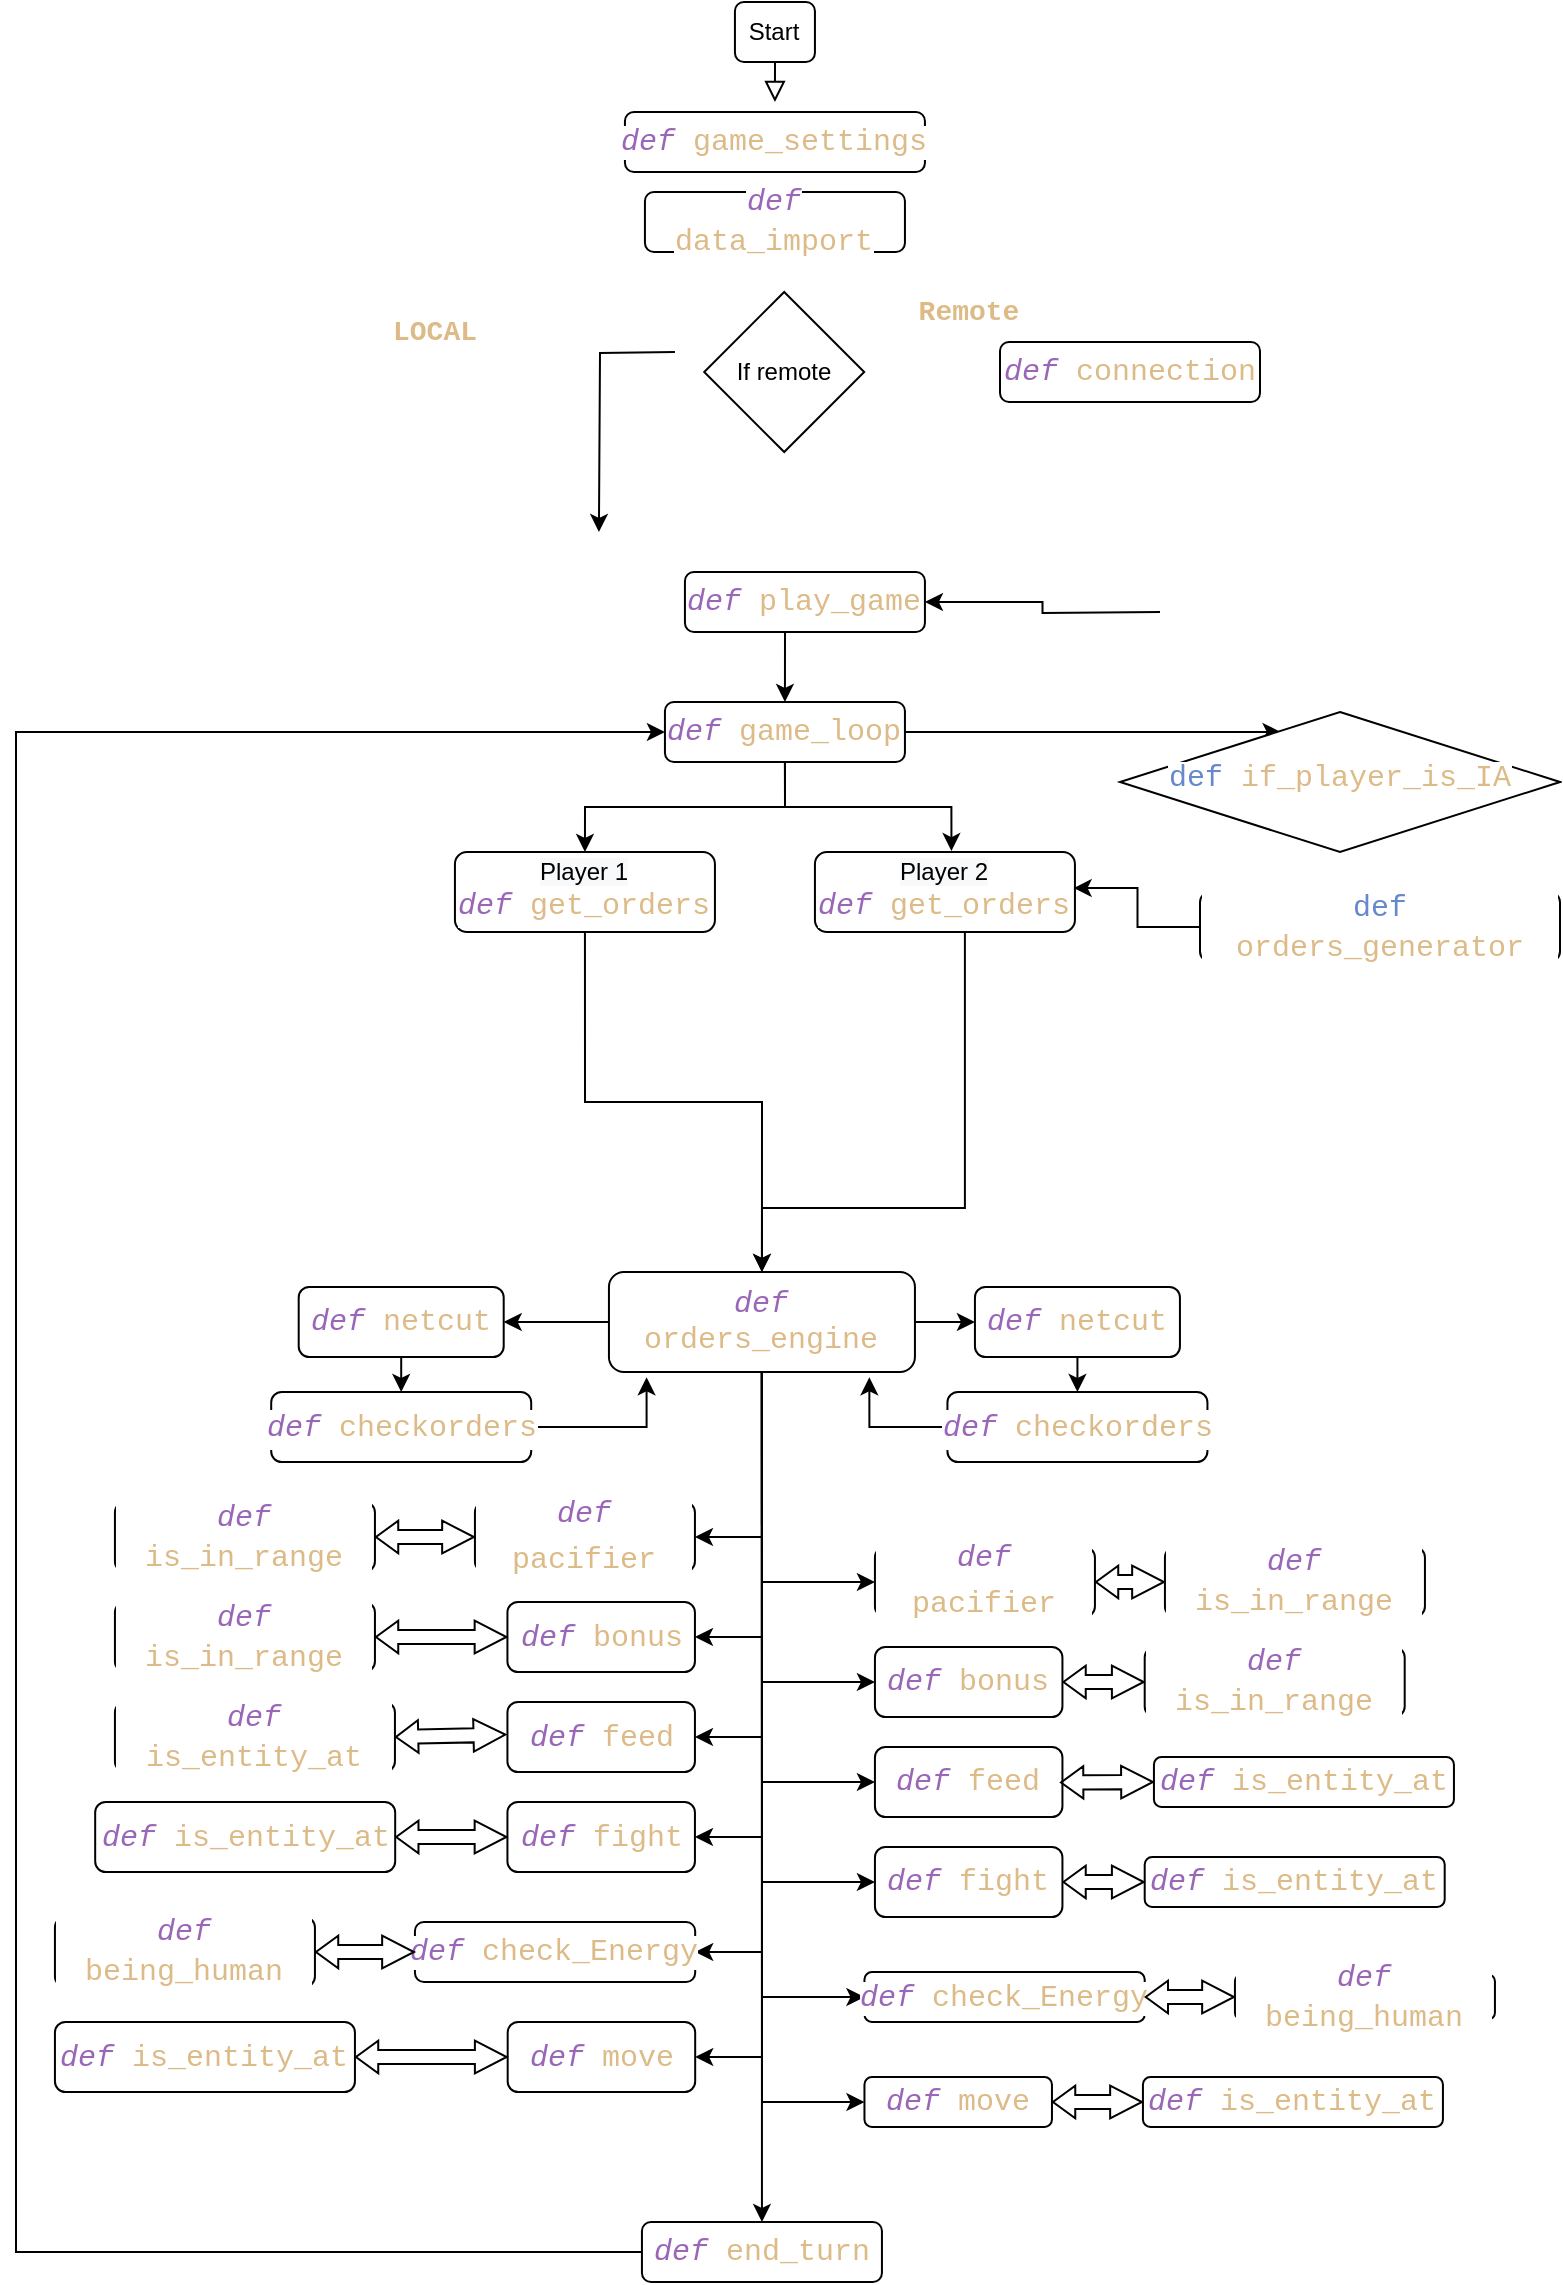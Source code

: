<mxfile version="17.2.4" type="google"><diagram id="C5RBs43oDa-KdzZeNtuy" name="Page-1"><mxGraphModel dx="1422" dy="762" grid="1" gridSize="10" guides="1" tooltips="1" connect="1" arrows="1" fold="1" page="1" pageScale="1" pageWidth="827" pageHeight="1169" math="0" shadow="0"><root><mxCell id="WIyWlLk6GJQsqaUBKTNV-0"/><mxCell id="WIyWlLk6GJQsqaUBKTNV-1" parent="WIyWlLk6GJQsqaUBKTNV-0"/><mxCell id="fEXWOOUnEaRxqD7EzHem-193" style="edgeStyle=orthogonalEdgeStyle;rounded=0;orthogonalLoop=1;jettySize=auto;html=1;exitX=0;exitY=0.5;exitDx=0;exitDy=0;entryX=0.5;entryY=0;entryDx=0;entryDy=0;fontFamily=Courier New;fontSize=14;fontColor=#DDBB88;" parent="WIyWlLk6GJQsqaUBKTNV-1" edge="1"><mxGeometry relative="1" as="geometry"><mxPoint x="347.47" y="190" as="sourcePoint"/><mxPoint x="309.46" y="280" as="targetPoint"/></mxGeometry></mxCell><mxCell id="fEXWOOUnEaRxqD7EzHem-0" value="Start" style="rounded=1;whiteSpace=wrap;html=1;fontSize=12;glass=0;strokeWidth=1;shadow=0;" parent="WIyWlLk6GJQsqaUBKTNV-1" vertex="1"><mxGeometry x="377.47" y="15" width="40" height="30" as="geometry"/></mxCell><mxCell id="fEXWOOUnEaRxqD7EzHem-1" value="" style="edgeStyle=orthogonalEdgeStyle;rounded=0;html=1;jettySize=auto;orthogonalLoop=1;fontSize=11;endArrow=block;endFill=0;endSize=8;strokeWidth=1;shadow=0;labelBackgroundColor=none;entryX=0.5;entryY=0;entryDx=0;entryDy=0;" parent="WIyWlLk6GJQsqaUBKTNV-1" edge="1"><mxGeometry y="20" relative="1" as="geometry"><mxPoint as="offset"/><mxPoint x="387.47" y="45" as="sourcePoint"/><mxPoint x="397.47" y="65" as="targetPoint"/><Array as="points"><mxPoint x="387.47" y="45"/></Array></mxGeometry></mxCell><mxCell id="fEXWOOUnEaRxqD7EzHem-161" style="edgeStyle=orthogonalEdgeStyle;rounded=0;orthogonalLoop=1;jettySize=auto;html=1;entryX=1;entryY=0.5;entryDx=0;entryDy=0;fontFamily=Courier New;fontSize=12;fontColor=#DDBB88;" parent="WIyWlLk6GJQsqaUBKTNV-1" target="fEXWOOUnEaRxqD7EzHem-17" edge="1"><mxGeometry relative="1" as="geometry"><mxPoint x="590" y="320" as="sourcePoint"/></mxGeometry></mxCell><mxCell id="fEXWOOUnEaRxqD7EzHem-157" style="edgeStyle=orthogonalEdgeStyle;rounded=0;orthogonalLoop=1;jettySize=auto;html=1;exitX=0.5;exitY=1;exitDx=0;exitDy=0;entryX=0.5;entryY=0;entryDx=0;entryDy=0;fontFamily=Courier New;fontSize=12;fontColor=#DDBB88;" parent="WIyWlLk6GJQsqaUBKTNV-1" source="fEXWOOUnEaRxqD7EzHem-17" target="fEXWOOUnEaRxqD7EzHem-63" edge="1"><mxGeometry relative="1" as="geometry"/></mxCell><mxCell id="fEXWOOUnEaRxqD7EzHem-17" value="&lt;div style=&quot;color: rgb(102 , 136 , 204) ; font-family: &amp;#34;consolas&amp;#34; , &amp;#34;courier new&amp;#34; , monospace ; font-size: 15px ; line-height: 20px&quot;&gt;&lt;span style=&quot;background-color: rgb(255 , 255 , 255)&quot;&gt;&lt;span style=&quot;color: rgb(153 , 102 , 184) ; font-style: italic&quot;&gt;def&lt;/span&gt; &lt;span style=&quot;color: rgb(221 , 187 , 136)&quot;&gt;play_game&lt;/span&gt;&lt;/span&gt;&lt;/div&gt;" style="rounded=1;whiteSpace=wrap;html=1;fontSize=12;glass=0;strokeWidth=1;shadow=0;" parent="WIyWlLk6GJQsqaUBKTNV-1" vertex="1"><mxGeometry x="352.47" y="300" width="120" height="30" as="geometry"/></mxCell><mxCell id="fEXWOOUnEaRxqD7EzHem-25" value="&lt;div style=&quot;color: rgb(102 , 136 , 204) ; font-family: &amp;#34;consolas&amp;#34; , &amp;#34;courier new&amp;#34; , monospace ; font-size: 15px ; line-height: 20px&quot;&gt;&lt;span style=&quot;background-color: rgb(255 , 255 , 255)&quot;&gt;&lt;span style=&quot;color: rgb(153 , 102 , 184) ; font-style: italic&quot;&gt;def&lt;/span&gt; &lt;span style=&quot;color: rgb(221 , 187 , 136)&quot;&gt;connection&lt;/span&gt;&lt;/span&gt;&lt;/div&gt;" style="rounded=1;whiteSpace=wrap;html=1;fontSize=12;glass=0;strokeWidth=1;shadow=0;" parent="WIyWlLk6GJQsqaUBKTNV-1" vertex="1"><mxGeometry x="510" y="185" width="130" height="30" as="geometry"/></mxCell><mxCell id="fEXWOOUnEaRxqD7EzHem-95" style="edgeStyle=orthogonalEdgeStyle;rounded=0;orthogonalLoop=1;jettySize=auto;html=1;exitX=0.5;exitY=1;exitDx=0;exitDy=0;entryX=0.5;entryY=0;entryDx=0;entryDy=0;fontFamily=Courier New;fontSize=12;fontColor=#DDBB88;" parent="WIyWlLk6GJQsqaUBKTNV-1" source="fEXWOOUnEaRxqD7EzHem-27" target="fEXWOOUnEaRxqD7EzHem-87" edge="1"><mxGeometry relative="1" as="geometry"/></mxCell><mxCell id="fEXWOOUnEaRxqD7EzHem-27" value="&lt;span style=&quot;color: rgb(0 , 0 , 0) ; background-color: rgb(248 , 249 , 250)&quot;&gt;Player 1&lt;/span&gt;&lt;br style=&quot;color: rgb(0 , 0 , 0) ; background-color: rgb(248 , 249 , 250)&quot;&gt;&lt;div style=&quot;color: rgb(102 , 136 , 204) ; font-family: &amp;#34;consolas&amp;#34; , &amp;#34;courier new&amp;#34; , monospace ; font-size: 15px ; line-height: 20px&quot;&gt;&lt;span style=&quot;color: rgb(153 , 102 , 184) ; font-style: italic&quot;&gt;def&lt;/span&gt; &lt;span style=&quot;color: rgb(221 , 187 , 136)&quot;&gt;get_orders&lt;/span&gt;&lt;/div&gt;" style="rounded=1;whiteSpace=wrap;html=1;labelBackgroundColor=#FFFFFF;fontSize=12;fontColor=#FF9408;" parent="WIyWlLk6GJQsqaUBKTNV-1" vertex="1"><mxGeometry x="237.47" y="440" width="130" height="40" as="geometry"/></mxCell><mxCell id="fEXWOOUnEaRxqD7EzHem-31" style="edgeStyle=none;rounded=0;orthogonalLoop=1;jettySize=auto;html=1;exitX=1;exitY=0.25;exitDx=0;exitDy=0;fontSize=12;fontColor=#FF9408;" parent="WIyWlLk6GJQsqaUBKTNV-1" source="fEXWOOUnEaRxqD7EzHem-27" target="fEXWOOUnEaRxqD7EzHem-27" edge="1"><mxGeometry relative="1" as="geometry"/></mxCell><mxCell id="fEXWOOUnEaRxqD7EzHem-104" style="edgeStyle=orthogonalEdgeStyle;rounded=0;orthogonalLoop=1;jettySize=auto;html=1;exitX=0.5;exitY=1;exitDx=0;exitDy=0;entryX=0.5;entryY=0;entryDx=0;entryDy=0;fontFamily=Courier New;fontSize=12;fontColor=#DDBB88;" parent="WIyWlLk6GJQsqaUBKTNV-1" source="fEXWOOUnEaRxqD7EzHem-32" target="fEXWOOUnEaRxqD7EzHem-87" edge="1"><mxGeometry relative="1" as="geometry"><Array as="points"><mxPoint x="492.47" y="618"/><mxPoint x="391.47" y="618"/></Array></mxGeometry></mxCell><mxCell id="fEXWOOUnEaRxqD7EzHem-32" value="&lt;span style=&quot;color: rgb(0 , 0 , 0) ; background-color: rgb(248 , 249 , 250)&quot;&gt;Player 2&lt;/span&gt;&lt;br style=&quot;color: rgb(0 , 0 , 0) ; background-color: rgb(248 , 249 , 250)&quot;&gt;&lt;div style=&quot;color: rgb(102 , 136 , 204) ; font-family: &amp;#34;consolas&amp;#34; , &amp;#34;courier new&amp;#34; , monospace ; font-size: 15px ; line-height: 20px&quot;&gt;&lt;span style=&quot;color: rgb(153 , 102 , 184) ; font-style: italic&quot;&gt;def&lt;/span&gt; &lt;span style=&quot;color: rgb(221 , 187 , 136)&quot;&gt;get_orders&lt;/span&gt;&lt;/div&gt;" style="rounded=1;whiteSpace=wrap;html=1;labelBackgroundColor=#FFFFFF;fontSize=12;fontColor=#FF9408;" parent="WIyWlLk6GJQsqaUBKTNV-1" vertex="1"><mxGeometry x="417.47" y="440" width="130" height="40" as="geometry"/></mxCell><mxCell id="fEXWOOUnEaRxqD7EzHem-36" style="edgeStyle=none;rounded=0;orthogonalLoop=1;jettySize=auto;html=1;exitX=0.5;exitY=1;exitDx=0;exitDy=0;entryX=0.5;entryY=0;entryDx=0;entryDy=0;fontSize=12;fontColor=#FF9408;" parent="WIyWlLk6GJQsqaUBKTNV-1" source="fEXWOOUnEaRxqD7EzHem-33" target="fEXWOOUnEaRxqD7EzHem-34" edge="1"><mxGeometry relative="1" as="geometry"/></mxCell><mxCell id="fEXWOOUnEaRxqD7EzHem-33" value="&lt;div style=&quot;color: rgb(102 , 136 , 204) ; font-family: &amp;#34;consolas&amp;#34; , &amp;#34;courier new&amp;#34; , monospace ; font-size: 15px ; line-height: 20px&quot;&gt;&lt;span style=&quot;color: rgb(153 , 102 , 184) ; font-style: italic&quot;&gt;def&lt;/span&gt; &lt;span style=&quot;color: rgb(221 , 187 , 136)&quot;&gt;netcut&lt;/span&gt;&lt;/div&gt;" style="rounded=1;whiteSpace=wrap;html=1;labelBackgroundColor=#FFFFFF;fontSize=12;fontColor=#FF9408;" parent="WIyWlLk6GJQsqaUBKTNV-1" vertex="1"><mxGeometry x="159.35" y="657.5" width="102.5" height="35" as="geometry"/></mxCell><mxCell id="fEXWOOUnEaRxqD7EzHem-89" style="edgeStyle=orthogonalEdgeStyle;rounded=0;orthogonalLoop=1;jettySize=auto;html=1;exitX=1;exitY=0.5;exitDx=0;exitDy=0;entryX=0.123;entryY=1.053;entryDx=0;entryDy=0;entryPerimeter=0;fontFamily=Courier New;fontSize=12;fontColor=#DDBB88;" parent="WIyWlLk6GJQsqaUBKTNV-1" source="fEXWOOUnEaRxqD7EzHem-34" target="fEXWOOUnEaRxqD7EzHem-87" edge="1"><mxGeometry relative="1" as="geometry"/></mxCell><mxCell id="fEXWOOUnEaRxqD7EzHem-34" value="&lt;div style=&quot;color: rgb(102 , 136 , 204) ; font-family: &amp;#34;consolas&amp;#34; , &amp;#34;courier new&amp;#34; , monospace ; font-size: 15px ; line-height: 20px&quot;&gt;&lt;span style=&quot;color: rgb(153 , 102 , 184) ; font-style: italic&quot;&gt;def&lt;/span&gt;&amp;nbsp;&lt;span style=&quot;color: rgb(221 , 187 , 136) ; font-family: &amp;#34;consolas&amp;#34; , &amp;#34;courier new&amp;#34; , monospace&quot;&gt;checkorders&lt;/span&gt;&lt;/div&gt;" style="rounded=1;whiteSpace=wrap;html=1;labelBackgroundColor=#FFFFFF;fontSize=12;fontColor=#FF9408;" parent="WIyWlLk6GJQsqaUBKTNV-1" vertex="1"><mxGeometry x="145.6" y="710" width="130" height="35" as="geometry"/></mxCell><mxCell id="fEXWOOUnEaRxqD7EzHem-35" value="&lt;div style=&quot;color: rgb(102 , 136 , 204) ; font-family: &amp;#34;consolas&amp;#34; , &amp;#34;courier new&amp;#34; , monospace ; font-size: 15px ; line-height: 20px&quot;&gt;&lt;span style=&quot;color: rgba(0 , 0 , 0 , 0) ; font-family: monospace ; font-size: 0px ; background-color: rgb(248 , 249 , 250)&quot;&gt;%3CmxGraphModel%3E%3Croot%3E%3CmxCell%20id%3D%220%22%2F%3E%3CmxCell%20id%3D%221%22%20parent%3D%220%22%2F%3E%3CmxCell%20id%3D%222%22%20value%3D%22%26lt%3Bdiv%20style%3D%26quot%3Bcolor%3A%20rgb(102%20%2C%20136%20%2C%20204)%20%3B%20font-family%3A%20%26amp%3B%2334%3Bconsolas%26amp%3B%2334%3B%20%2C%20%26amp%3B%2334%3Bcourier%20new%26amp%3B%2334%3B%20%2C%20monospace%20%3B%20font-size%3A%2015px%20%3B%20line-height%3A%2020px%26quot%3B%26gt%3B%26lt%3Bspan%20style%3D%26quot%3Bcolor%3A%20rgb(153%20%2C%20102%20%2C%20184)%20%3B%20font-style%3A%20italic%26quot%3B%26gt%3Bdef%26lt%3B%2Fspan%26gt%3B%26amp%3Bnbsp%3B%26lt%3Bspan%20style%3D%26quot%3Bcolor%3A%20rgb(221%20%2C%20187%20%2C%20136)%20%3B%20font-family%3A%20%26amp%3B%2334%3Bconsolas%26amp%3B%2334%3B%20%2C%20%26amp%3B%2334%3Bcourier%20new%26amp%3B%2334%3B%20%2C%20monospace%26quot%3B%26gt%3Bcheckorders%26lt%3B%2Fspan%26gt%3B%26lt%3B%2Fdiv%26gt%3B%22%20style%3D%22rounded%3D1%3BwhiteSpace%3Dwrap%3Bhtml%3D1%3BlabelBackgroundColor%3D%23FFFFFF%3BfontSize%3D12%3BfontColor%3D%23FF9408%3B%22%20vertex%3D%221%22%20parent%3D%221%22%3E%3CmxGeometry%20x%3D%22105%22%20y%3D%22820%22%20width%3D%22130%22%20height%3D%2250%22%20as%3D%22geometry%22%2F%3E%3C%2FmxCell%3E%3C%2Froot%3E%3C%2FmxGraphModel%3E&lt;/span&gt;&lt;span style=&quot;font-family: &amp;#34;consolas&amp;#34; , &amp;#34;courier new&amp;#34; , monospace ; color: rgb(153 , 102 , 184) ; font-style: italic&quot;&gt;def&lt;/span&gt;&lt;span style=&quot;font-family: &amp;#34;consolas&amp;#34; , &amp;#34;courier new&amp;#34; , monospace&quot;&gt; &lt;/span&gt;&lt;span style=&quot;font-family: &amp;#34;consolas&amp;#34; , &amp;#34;courier new&amp;#34; , monospace ; color: rgb(221 , 187 , 136)&quot;&gt;pacifier&lt;/span&gt;&lt;/div&gt;" style="rounded=1;whiteSpace=wrap;html=1;labelBackgroundColor=#FFFFFF;fontSize=12;fontColor=#FF9408;" parent="WIyWlLk6GJQsqaUBKTNV-1" vertex="1"><mxGeometry x="247.47" y="765" width="110" height="35" as="geometry"/></mxCell><mxCell id="fEXWOOUnEaRxqD7EzHem-45" value="&lt;div style=&quot;color: rgb(102 , 136 , 204) ; font-family: &amp;#34;consolas&amp;#34; , &amp;#34;courier new&amp;#34; , monospace ; font-size: 15px ; line-height: 20px&quot;&gt;&lt;div style=&quot;font-family: &amp;#34;consolas&amp;#34; , &amp;#34;courier new&amp;#34; , monospace ; line-height: 20px&quot;&gt;&lt;span style=&quot;color: rgb(153 , 102 , 184) ; font-style: italic&quot;&gt;def&lt;/span&gt; &lt;span style=&quot;color: rgb(221 , 187 , 136)&quot;&gt;is_in_range&lt;/span&gt;&lt;/div&gt;&lt;/div&gt;" style="rounded=1;whiteSpace=wrap;html=1;labelBackgroundColor=#FFFFFF;fontSize=12;fontColor=#FF9408;" parent="WIyWlLk6GJQsqaUBKTNV-1" vertex="1"><mxGeometry x="67.47" y="765" width="130" height="35" as="geometry"/></mxCell><mxCell id="fEXWOOUnEaRxqD7EzHem-47" value="&lt;div style=&quot;color: rgb(102 , 136 , 204) ; font-family: &amp;#34;consolas&amp;#34; , &amp;#34;courier new&amp;#34; , monospace ; font-size: 15px ; line-height: 20px&quot;&gt;&lt;div style=&quot;font-family: &amp;#34;consolas&amp;#34; , &amp;#34;courier new&amp;#34; , monospace ; line-height: 20px&quot;&gt;&lt;span style=&quot;color: rgb(153 , 102 , 184) ; font-style: italic&quot;&gt;def&lt;/span&gt; &lt;span style=&quot;color: rgb(221 , 187 , 136)&quot;&gt;bonus&lt;/span&gt;&lt;/div&gt;&lt;/div&gt;" style="rounded=1;whiteSpace=wrap;html=1;labelBackgroundColor=#FFFFFF;fontSize=12;fontColor=#FF9408;" parent="WIyWlLk6GJQsqaUBKTNV-1" vertex="1"><mxGeometry x="263.72" y="815" width="93.75" height="35" as="geometry"/></mxCell><mxCell id="fEXWOOUnEaRxqD7EzHem-49" value="&lt;div style=&quot;color: rgb(102 , 136 , 204) ; font-family: &amp;#34;consolas&amp;#34; , &amp;#34;courier new&amp;#34; , monospace ; font-size: 15px ; line-height: 20px&quot;&gt;&lt;div style=&quot;font-family: &amp;#34;consolas&amp;#34; , &amp;#34;courier new&amp;#34; , monospace ; line-height: 20px&quot;&gt;&lt;span style=&quot;color: rgb(153 , 102 , 184) ; font-style: italic&quot;&gt;def&lt;/span&gt; &lt;span style=&quot;color: rgb(221 , 187 , 136)&quot;&gt;is_in_range&lt;/span&gt;&lt;/div&gt;&lt;/div&gt;" style="rounded=1;whiteSpace=wrap;html=1;labelBackgroundColor=#FFFFFF;fontSize=12;fontColor=#FF9408;" parent="WIyWlLk6GJQsqaUBKTNV-1" vertex="1"><mxGeometry x="67.47" y="815" width="130" height="35" as="geometry"/></mxCell><mxCell id="fEXWOOUnEaRxqD7EzHem-51" value="&lt;div style=&quot;color: rgb(102 , 136 , 204) ; font-family: &amp;#34;consolas&amp;#34; , &amp;#34;courier new&amp;#34; , monospace ; font-size: 15px ; line-height: 20px&quot;&gt;&lt;div style=&quot;font-family: &amp;#34;consolas&amp;#34; , &amp;#34;courier new&amp;#34; , monospace ; line-height: 20px&quot;&gt;&lt;span style=&quot;color: rgb(153 , 102 , 184) ; font-style: italic&quot;&gt;def&lt;/span&gt; &lt;span style=&quot;color: rgb(221 , 187 , 136)&quot;&gt;feed&lt;/span&gt;&lt;/div&gt;&lt;/div&gt;" style="rounded=1;whiteSpace=wrap;html=1;labelBackgroundColor=#FFFFFF;fontSize=12;fontColor=#FF9408;" parent="WIyWlLk6GJQsqaUBKTNV-1" vertex="1"><mxGeometry x="263.72" y="865" width="93.75" height="35" as="geometry"/></mxCell><mxCell id="fEXWOOUnEaRxqD7EzHem-53" value="&lt;div style=&quot;color: rgb(102 , 136 , 204) ; font-family: &amp;#34;consolas&amp;#34; , &amp;#34;courier new&amp;#34; , monospace ; font-size: 15px ; line-height: 20px&quot;&gt;&lt;div style=&quot;font-family: &amp;#34;consolas&amp;#34; , &amp;#34;courier new&amp;#34; , monospace ; line-height: 20px&quot;&gt;&lt;div style=&quot;font-family: &amp;#34;consolas&amp;#34; , &amp;#34;courier new&amp;#34; , monospace ; line-height: 20px&quot;&gt;&lt;span style=&quot;color: rgb(153 , 102 , 184) ; font-style: italic&quot;&gt;def&lt;/span&gt; &lt;span style=&quot;color: rgb(221 , 187 , 136)&quot;&gt;is_entity_at&lt;/span&gt;&lt;/div&gt;&lt;/div&gt;&lt;/div&gt;" style="rounded=1;whiteSpace=wrap;html=1;labelBackgroundColor=#FFFFFF;fontSize=12;fontColor=#FF9408;" parent="WIyWlLk6GJQsqaUBKTNV-1" vertex="1"><mxGeometry x="67.47" y="865" width="140" height="35" as="geometry"/></mxCell><mxCell id="fEXWOOUnEaRxqD7EzHem-55" value="&lt;div style=&quot;color: rgb(102 , 136 , 204) ; font-family: &amp;#34;consolas&amp;#34; , &amp;#34;courier new&amp;#34; , monospace ; font-size: 15px ; line-height: 20px&quot;&gt;&lt;div style=&quot;font-family: &amp;#34;consolas&amp;#34; , &amp;#34;courier new&amp;#34; , monospace ; line-height: 20px&quot;&gt;&lt;div style=&quot;font-family: &amp;#34;consolas&amp;#34; , &amp;#34;courier new&amp;#34; , monospace ; line-height: 20px&quot;&gt;&lt;span style=&quot;color: rgb(153 , 102 , 184) ; font-style: italic&quot;&gt;def&lt;/span&gt; &lt;span style=&quot;color: rgb(221 , 187 , 136)&quot;&gt;fight&lt;/span&gt;&lt;/div&gt;&lt;/div&gt;&lt;/div&gt;" style="rounded=1;whiteSpace=wrap;html=1;labelBackgroundColor=#FFFFFF;fontSize=12;fontColor=#FF9408;" parent="WIyWlLk6GJQsqaUBKTNV-1" vertex="1"><mxGeometry x="263.72" y="915" width="93.75" height="35" as="geometry"/></mxCell><mxCell id="fEXWOOUnEaRxqD7EzHem-58" value="&lt;div style=&quot;color: rgb(102 , 136 , 204) ; font-family: &amp;#34;consolas&amp;#34; , &amp;#34;courier new&amp;#34; , monospace ; font-size: 15px ; line-height: 20px&quot;&gt;&lt;div style=&quot;font-family: &amp;#34;consolas&amp;#34; , &amp;#34;courier new&amp;#34; , monospace ; line-height: 20px&quot;&gt;&lt;div style=&quot;font-family: &amp;#34;consolas&amp;#34; , &amp;#34;courier new&amp;#34; , monospace ; line-height: 20px&quot;&gt;&lt;span style=&quot;color: rgb(153 , 102 , 184) ; font-style: italic&quot;&gt;def&lt;/span&gt; &lt;span style=&quot;color: rgb(221 , 187 , 136)&quot;&gt;is_entity_at&lt;/span&gt;&lt;/div&gt;&lt;/div&gt;&lt;/div&gt;" style="rounded=1;whiteSpace=wrap;html=1;labelBackgroundColor=#FFFFFF;fontSize=12;fontColor=#FF9408;" parent="WIyWlLk6GJQsqaUBKTNV-1" vertex="1"><mxGeometry x="57.59" y="915" width="150" height="35" as="geometry"/></mxCell><mxCell id="fEXWOOUnEaRxqD7EzHem-59" value="&lt;div style=&quot;color: rgb(102 , 136 , 204) ; font-family: &amp;#34;consolas&amp;#34; , &amp;#34;courier new&amp;#34; , monospace ; font-size: 15px ; line-height: 20px&quot;&gt;&lt;div style=&quot;font-family: &amp;#34;consolas&amp;#34; , &amp;#34;courier new&amp;#34; , monospace ; line-height: 20px&quot;&gt;&lt;div style=&quot;font-family: &amp;#34;consolas&amp;#34; , &amp;#34;courier new&amp;#34; , monospace ; line-height: 20px&quot;&gt;&lt;div style=&quot;font-family: &amp;#34;consolas&amp;#34; , &amp;#34;courier new&amp;#34; , monospace ; line-height: 20px&quot;&gt;&lt;span style=&quot;color: rgb(153 , 102 , 184) ; font-style: italic&quot;&gt;def&lt;/span&gt; &lt;span style=&quot;color: rgb(221 , 187 , 136)&quot;&gt;move&lt;/span&gt;&lt;/div&gt;&lt;/div&gt;&lt;/div&gt;&lt;/div&gt;" style="rounded=1;whiteSpace=wrap;html=1;labelBackgroundColor=#FFFFFF;fontSize=12;fontColor=#FF9408;" parent="WIyWlLk6GJQsqaUBKTNV-1" vertex="1"><mxGeometry x="263.84" y="1025" width="93.75" height="35" as="geometry"/></mxCell><mxCell id="fEXWOOUnEaRxqD7EzHem-62" value="&lt;div style=&quot;color: rgb(102 , 136 , 204) ; font-family: &amp;#34;consolas&amp;#34; , &amp;#34;courier new&amp;#34; , monospace ; font-size: 15px ; line-height: 20px&quot;&gt;&lt;div style=&quot;font-family: &amp;#34;consolas&amp;#34; , &amp;#34;courier new&amp;#34; , monospace ; line-height: 20px&quot;&gt;&lt;div style=&quot;font-family: &amp;#34;consolas&amp;#34; , &amp;#34;courier new&amp;#34; , monospace ; line-height: 20px&quot;&gt;&lt;span style=&quot;color: rgb(153 , 102 , 184) ; font-style: italic&quot;&gt;def&lt;/span&gt; &lt;span style=&quot;color: rgb(221 , 187 , 136)&quot;&gt;is_entity_at&lt;/span&gt;&lt;/div&gt;&lt;/div&gt;&lt;/div&gt;" style="rounded=1;whiteSpace=wrap;html=1;labelBackgroundColor=#FFFFFF;fontSize=12;fontColor=#FF9408;" parent="WIyWlLk6GJQsqaUBKTNV-1" vertex="1"><mxGeometry x="37.47" y="1025" width="150" height="35" as="geometry"/></mxCell><mxCell id="fEXWOOUnEaRxqD7EzHem-150" style="edgeStyle=orthogonalEdgeStyle;rounded=0;orthogonalLoop=1;jettySize=auto;html=1;exitX=0.5;exitY=1;exitDx=0;exitDy=0;entryX=0.5;entryY=0;entryDx=0;entryDy=0;fontFamily=Courier New;fontSize=12;fontColor=#DDBB88;" parent="WIyWlLk6GJQsqaUBKTNV-1" source="fEXWOOUnEaRxqD7EzHem-63" target="fEXWOOUnEaRxqD7EzHem-27" edge="1"><mxGeometry relative="1" as="geometry"/></mxCell><mxCell id="fEXWOOUnEaRxqD7EzHem-151" style="edgeStyle=orthogonalEdgeStyle;rounded=0;orthogonalLoop=1;jettySize=auto;html=1;exitX=0.5;exitY=1;exitDx=0;exitDy=0;entryX=0.525;entryY=-0.012;entryDx=0;entryDy=0;entryPerimeter=0;fontFamily=Courier New;fontSize=12;fontColor=#DDBB88;" parent="WIyWlLk6GJQsqaUBKTNV-1" source="fEXWOOUnEaRxqD7EzHem-63" target="fEXWOOUnEaRxqD7EzHem-32" edge="1"><mxGeometry relative="1" as="geometry"/></mxCell><mxCell id="fEXWOOUnEaRxqD7EzHem-202" style="edgeStyle=orthogonalEdgeStyle;rounded=0;orthogonalLoop=1;jettySize=auto;html=1;exitX=1;exitY=0.5;exitDx=0;exitDy=0;entryX=0.365;entryY=0.142;entryDx=0;entryDy=0;entryPerimeter=0;fontFamily=Courier New;fontSize=14;fontColor=#DDBB88;" parent="WIyWlLk6GJQsqaUBKTNV-1" source="fEXWOOUnEaRxqD7EzHem-63" target="fEXWOOUnEaRxqD7EzHem-70" edge="1"><mxGeometry relative="1" as="geometry"/></mxCell><mxCell id="fEXWOOUnEaRxqD7EzHem-63" value="&lt;div style=&quot;color: rgb(102 , 136 , 204) ; font-family: &amp;#34;consolas&amp;#34; , &amp;#34;courier new&amp;#34; , monospace ; font-size: 15px ; line-height: 20px&quot;&gt;&lt;span style=&quot;background-color: rgb(255 , 255 , 255)&quot;&gt;&lt;span style=&quot;color: rgb(153 , 102 , 184) ; font-style: italic&quot;&gt;def&lt;/span&gt;&amp;nbsp;&lt;span style=&quot;color: rgb(221 , 187 , 136)&quot;&gt;game_loop&lt;/span&gt;&lt;/span&gt;&lt;/div&gt;" style="rounded=1;whiteSpace=wrap;html=1;fontSize=12;glass=0;strokeWidth=1;shadow=0;" parent="WIyWlLk6GJQsqaUBKTNV-1" vertex="1"><mxGeometry x="342.47" y="365" width="120" height="30" as="geometry"/></mxCell><mxCell id="fEXWOOUnEaRxqD7EzHem-149" style="edgeStyle=orthogonalEdgeStyle;rounded=0;orthogonalLoop=1;jettySize=auto;html=1;exitX=0;exitY=0.5;exitDx=0;exitDy=0;fontFamily=Courier New;fontSize=12;fontColor=#DDBB88;entryX=0;entryY=0.5;entryDx=0;entryDy=0;" parent="WIyWlLk6GJQsqaUBKTNV-1" source="fEXWOOUnEaRxqD7EzHem-64" target="fEXWOOUnEaRxqD7EzHem-63" edge="1"><mxGeometry relative="1" as="geometry"><mxPoint x="331.47" y="485" as="targetPoint"/><Array as="points"><mxPoint x="18" y="1140"/><mxPoint x="18" y="380"/></Array></mxGeometry></mxCell><mxCell id="fEXWOOUnEaRxqD7EzHem-64" value="&lt;div style=&quot;font-family: &amp;#34;consolas&amp;#34; , &amp;#34;courier new&amp;#34; , monospace ; font-size: 15px ; line-height: 20px&quot;&gt;&lt;span style=&quot;background-color: rgb(255 , 255 , 255)&quot;&gt;&lt;span style=&quot;color: rgb(153 , 102 , 184) ; font-style: italic&quot;&gt;def&lt;/span&gt;&lt;font color=&quot;#6688cc&quot;&gt;&amp;nbsp;&lt;/font&gt;&lt;font color=&quot;#ddbb88&quot;&gt;end_&lt;/font&gt;&lt;span style=&quot;color: rgb(221 , 187 , 136)&quot;&gt;tu&lt;/span&gt;&lt;font color=&quot;#ddbb88&quot;&gt;rn&lt;/font&gt;&lt;/span&gt;&lt;/div&gt;" style="rounded=1;whiteSpace=wrap;html=1;fontSize=12;glass=0;strokeWidth=1;shadow=0;" parent="WIyWlLk6GJQsqaUBKTNV-1" vertex="1"><mxGeometry x="330.97" y="1125" width="120" height="30" as="geometry"/></mxCell><mxCell id="fEXWOOUnEaRxqD7EzHem-168" style="edgeStyle=orthogonalEdgeStyle;rounded=0;orthogonalLoop=1;jettySize=auto;html=1;exitX=0;exitY=0.5;exitDx=0;exitDy=0;entryX=0.995;entryY=0.451;entryDx=0;entryDy=0;entryPerimeter=0;fontFamily=Courier New;fontSize=12;fontColor=#DDBB88;" parent="WIyWlLk6GJQsqaUBKTNV-1" source="fEXWOOUnEaRxqD7EzHem-69" target="fEXWOOUnEaRxqD7EzHem-32" edge="1"><mxGeometry relative="1" as="geometry"/></mxCell><mxCell id="fEXWOOUnEaRxqD7EzHem-69" value="&lt;div style=&quot;font-family: &amp;#34;consolas&amp;#34; , &amp;#34;courier new&amp;#34; , monospace ; font-size: 15px ; line-height: 20px&quot;&gt;&lt;div style=&quot;font-family: &amp;#34;consolas&amp;#34; , &amp;#34;courier new&amp;#34; , monospace ; line-height: 20px&quot;&gt;&lt;font color=&quot;#6688cc&quot;&gt;def &lt;/font&gt;&lt;font color=&quot;#ddbb88&quot;&gt;orders_generator&lt;/font&gt;&lt;/div&gt;&lt;/div&gt;" style="rounded=1;whiteSpace=wrap;html=1;labelBackgroundColor=#FFFFFF;fontSize=12;fontColor=#FF9408;" parent="WIyWlLk6GJQsqaUBKTNV-1" vertex="1"><mxGeometry x="610.0" y="460" width="180" height="35" as="geometry"/></mxCell><mxCell id="fEXWOOUnEaRxqD7EzHem-70" value="&lt;font color=&quot;#6688cc&quot; style=&quot;font-family: &amp;#34;consolas&amp;#34; , &amp;#34;courier new&amp;#34; , monospace ; font-size: 15px ; background-color: rgb(255 , 255 , 255)&quot;&gt;def&amp;nbsp;&lt;/font&gt;&lt;font color=&quot;#ddbb88&quot; style=&quot;font-family: &amp;#34;consolas&amp;#34; , &amp;#34;courier new&amp;#34; , monospace ; font-size: 15px ; background-color: rgb(255 , 255 , 255)&quot;&gt;if_player_is_IA&lt;/font&gt;" style="rhombus;whiteSpace=wrap;html=1;shadow=0;fontFamily=Helvetica;fontSize=12;align=center;strokeWidth=1;spacing=6;spacingTop=-4;" parent="WIyWlLk6GJQsqaUBKTNV-1" vertex="1"><mxGeometry x="570" y="370" width="220" height="70" as="geometry"/></mxCell><mxCell id="fEXWOOUnEaRxqD7EzHem-82" value="&lt;div style=&quot;color: rgb(102 , 136 , 204) ; font-family: &amp;#34;consolas&amp;#34; , &amp;#34;courier new&amp;#34; , monospace ; font-size: 15px ; line-height: 20px&quot;&gt;&lt;div style=&quot;font-family: &amp;#34;consolas&amp;#34; , &amp;#34;courier new&amp;#34; , monospace ; line-height: 20px&quot;&gt;&lt;div style=&quot;font-family: &amp;#34;consolas&amp;#34; , &amp;#34;courier new&amp;#34; , monospace ; line-height: 20px&quot;&gt;&lt;div style=&quot;font-family: &amp;#34;consolas&amp;#34; , &amp;#34;courier new&amp;#34; , monospace ; line-height: 20px&quot;&gt;&lt;span style=&quot;color: rgb(153 , 102 , 184) ; font-style: italic&quot;&gt;def&lt;/span&gt; &lt;span style=&quot;color: rgb(221 , 187 , 136)&quot;&gt;being_human&lt;/span&gt;&lt;/div&gt;&lt;/div&gt;&lt;/div&gt;&lt;/div&gt;" style="rounded=1;whiteSpace=wrap;html=1;labelBackgroundColor=#FFFFFF;fontSize=12;fontColor=#FF9408;" parent="WIyWlLk6GJQsqaUBKTNV-1" vertex="1"><mxGeometry x="37.47" y="972.5" width="130" height="35" as="geometry"/></mxCell><mxCell id="fEXWOOUnEaRxqD7EzHem-90" style="edgeStyle=orthogonalEdgeStyle;rounded=0;orthogonalLoop=1;jettySize=auto;html=1;exitX=0.5;exitY=1;exitDx=0;exitDy=0;entryX=1;entryY=0.5;entryDx=0;entryDy=0;fontFamily=Courier New;fontSize=12;fontColor=#DDBB88;" parent="WIyWlLk6GJQsqaUBKTNV-1" source="fEXWOOUnEaRxqD7EzHem-87" target="fEXWOOUnEaRxqD7EzHem-35" edge="1"><mxGeometry relative="1" as="geometry"/></mxCell><mxCell id="fEXWOOUnEaRxqD7EzHem-91" style="edgeStyle=orthogonalEdgeStyle;rounded=0;orthogonalLoop=1;jettySize=auto;html=1;exitX=0;exitY=0.5;exitDx=0;exitDy=0;entryX=1;entryY=0.5;entryDx=0;entryDy=0;fontFamily=Courier New;fontSize=12;fontColor=#DDBB88;" parent="WIyWlLk6GJQsqaUBKTNV-1" source="fEXWOOUnEaRxqD7EzHem-87" target="fEXWOOUnEaRxqD7EzHem-33" edge="1"><mxGeometry relative="1" as="geometry"/></mxCell><mxCell id="fEXWOOUnEaRxqD7EzHem-93" style="edgeStyle=orthogonalEdgeStyle;rounded=0;orthogonalLoop=1;jettySize=auto;html=1;exitX=0.5;exitY=1;exitDx=0;exitDy=0;entryX=1;entryY=0.5;entryDx=0;entryDy=0;fontFamily=Courier New;fontSize=12;fontColor=#DDBB88;" parent="WIyWlLk6GJQsqaUBKTNV-1" source="fEXWOOUnEaRxqD7EzHem-87" target="fEXWOOUnEaRxqD7EzHem-47" edge="1"><mxGeometry relative="1" as="geometry"/></mxCell><mxCell id="fEXWOOUnEaRxqD7EzHem-97" style="edgeStyle=orthogonalEdgeStyle;rounded=0;orthogonalLoop=1;jettySize=auto;html=1;exitX=0.5;exitY=1;exitDx=0;exitDy=0;entryX=1;entryY=0.5;entryDx=0;entryDy=0;fontFamily=Courier New;fontSize=12;fontColor=#DDBB88;" parent="WIyWlLk6GJQsqaUBKTNV-1" source="fEXWOOUnEaRxqD7EzHem-87" target="fEXWOOUnEaRxqD7EzHem-51" edge="1"><mxGeometry relative="1" as="geometry"/></mxCell><mxCell id="fEXWOOUnEaRxqD7EzHem-98" style="edgeStyle=orthogonalEdgeStyle;rounded=0;orthogonalLoop=1;jettySize=auto;html=1;exitX=0.5;exitY=1;exitDx=0;exitDy=0;entryX=1;entryY=0.5;entryDx=0;entryDy=0;fontFamily=Courier New;fontSize=12;fontColor=#DDBB88;" parent="WIyWlLk6GJQsqaUBKTNV-1" source="fEXWOOUnEaRxqD7EzHem-87" target="fEXWOOUnEaRxqD7EzHem-55" edge="1"><mxGeometry relative="1" as="geometry"/></mxCell><mxCell id="fEXWOOUnEaRxqD7EzHem-102" style="edgeStyle=orthogonalEdgeStyle;rounded=0;orthogonalLoop=1;jettySize=auto;html=1;exitX=0.5;exitY=1;exitDx=0;exitDy=0;entryX=1;entryY=0.5;entryDx=0;entryDy=0;fontFamily=Courier New;fontSize=12;fontColor=#DDBB88;" parent="WIyWlLk6GJQsqaUBKTNV-1" source="fEXWOOUnEaRxqD7EzHem-87" target="fEXWOOUnEaRxqD7EzHem-101" edge="1"><mxGeometry relative="1" as="geometry"/></mxCell><mxCell id="fEXWOOUnEaRxqD7EzHem-103" style="edgeStyle=orthogonalEdgeStyle;rounded=0;orthogonalLoop=1;jettySize=auto;html=1;exitX=0.5;exitY=1;exitDx=0;exitDy=0;entryX=1;entryY=0.5;entryDx=0;entryDy=0;fontFamily=Courier New;fontSize=12;fontColor=#DDBB88;" parent="WIyWlLk6GJQsqaUBKTNV-1" source="fEXWOOUnEaRxqD7EzHem-87" target="fEXWOOUnEaRxqD7EzHem-59" edge="1"><mxGeometry relative="1" as="geometry"/></mxCell><mxCell id="fEXWOOUnEaRxqD7EzHem-105" style="edgeStyle=orthogonalEdgeStyle;rounded=0;orthogonalLoop=1;jettySize=auto;html=1;exitX=0.5;exitY=1;exitDx=0;exitDy=0;entryX=0.5;entryY=0;entryDx=0;entryDy=0;fontFamily=Courier New;fontSize=12;fontColor=#DDBB88;" parent="WIyWlLk6GJQsqaUBKTNV-1" source="fEXWOOUnEaRxqD7EzHem-87" target="fEXWOOUnEaRxqD7EzHem-64" edge="1"><mxGeometry relative="1" as="geometry"/></mxCell><mxCell id="fEXWOOUnEaRxqD7EzHem-128" style="edgeStyle=orthogonalEdgeStyle;rounded=0;orthogonalLoop=1;jettySize=auto;html=1;exitX=1;exitY=0.5;exitDx=0;exitDy=0;entryX=0;entryY=0.5;entryDx=0;entryDy=0;fontFamily=Courier New;fontSize=12;fontColor=#DDBB88;" parent="WIyWlLk6GJQsqaUBKTNV-1" source="fEXWOOUnEaRxqD7EzHem-87" target="fEXWOOUnEaRxqD7EzHem-108" edge="1"><mxGeometry relative="1" as="geometry"/></mxCell><mxCell id="fEXWOOUnEaRxqD7EzHem-147" style="edgeStyle=orthogonalEdgeStyle;rounded=0;orthogonalLoop=1;jettySize=auto;html=1;exitX=0.5;exitY=1;exitDx=0;exitDy=0;entryX=0;entryY=0.5;entryDx=0;entryDy=0;fontFamily=Courier New;fontSize=12;fontColor=#DDBB88;" parent="WIyWlLk6GJQsqaUBKTNV-1" source="fEXWOOUnEaRxqD7EzHem-87" target="fEXWOOUnEaRxqD7EzHem-110" edge="1"><mxGeometry relative="1" as="geometry"/></mxCell><mxCell id="fEXWOOUnEaRxqD7EzHem-148" style="edgeStyle=orthogonalEdgeStyle;rounded=0;orthogonalLoop=1;jettySize=auto;html=1;exitX=0.5;exitY=1;exitDx=0;exitDy=0;entryX=0;entryY=0.5;entryDx=0;entryDy=0;fontFamily=Courier New;fontSize=12;fontColor=#DDBB88;" parent="WIyWlLk6GJQsqaUBKTNV-1" source="fEXWOOUnEaRxqD7EzHem-87" target="fEXWOOUnEaRxqD7EzHem-112" edge="1"><mxGeometry relative="1" as="geometry"/></mxCell><mxCell id="fEXWOOUnEaRxqD7EzHem-152" style="edgeStyle=orthogonalEdgeStyle;rounded=0;orthogonalLoop=1;jettySize=auto;html=1;exitX=0.5;exitY=1;exitDx=0;exitDy=0;entryX=0;entryY=0.5;entryDx=0;entryDy=0;fontFamily=Courier New;fontSize=12;fontColor=#DDBB88;" parent="WIyWlLk6GJQsqaUBKTNV-1" source="fEXWOOUnEaRxqD7EzHem-87" target="fEXWOOUnEaRxqD7EzHem-114" edge="1"><mxGeometry relative="1" as="geometry"/></mxCell><mxCell id="fEXWOOUnEaRxqD7EzHem-153" style="edgeStyle=orthogonalEdgeStyle;rounded=0;orthogonalLoop=1;jettySize=auto;html=1;exitX=0.5;exitY=1;exitDx=0;exitDy=0;entryX=0;entryY=0.5;entryDx=0;entryDy=0;fontFamily=Courier New;fontSize=12;fontColor=#DDBB88;" parent="WIyWlLk6GJQsqaUBKTNV-1" source="fEXWOOUnEaRxqD7EzHem-87" target="fEXWOOUnEaRxqD7EzHem-116" edge="1"><mxGeometry relative="1" as="geometry"/></mxCell><mxCell id="fEXWOOUnEaRxqD7EzHem-155" style="edgeStyle=orthogonalEdgeStyle;rounded=0;orthogonalLoop=1;jettySize=auto;html=1;exitX=0.5;exitY=1;exitDx=0;exitDy=0;entryX=0;entryY=0.5;entryDx=0;entryDy=0;fontFamily=Courier New;fontSize=12;fontColor=#DDBB88;" parent="WIyWlLk6GJQsqaUBKTNV-1" source="fEXWOOUnEaRxqD7EzHem-87" target="fEXWOOUnEaRxqD7EzHem-126" edge="1"><mxGeometry relative="1" as="geometry"/></mxCell><mxCell id="fEXWOOUnEaRxqD7EzHem-156" style="edgeStyle=orthogonalEdgeStyle;rounded=0;orthogonalLoop=1;jettySize=auto;html=1;exitX=0.5;exitY=1;exitDx=0;exitDy=0;entryX=0;entryY=0.5;entryDx=0;entryDy=0;fontFamily=Courier New;fontSize=12;fontColor=#DDBB88;" parent="WIyWlLk6GJQsqaUBKTNV-1" source="fEXWOOUnEaRxqD7EzHem-87" target="fEXWOOUnEaRxqD7EzHem-118" edge="1"><mxGeometry relative="1" as="geometry"/></mxCell><mxCell id="fEXWOOUnEaRxqD7EzHem-87" value="&lt;span style=&quot;font-family: &amp;#34;consolas&amp;#34; , &amp;#34;courier new&amp;#34; , monospace ; font-size: 15px ; color: rgb(153 , 102 , 184) ; font-style: italic&quot;&gt;def&lt;/span&gt;&lt;span style=&quot;color: rgb(102 , 136 , 204) ; font-family: &amp;#34;consolas&amp;#34; , &amp;#34;courier new&amp;#34; , monospace ; font-size: 15px&quot;&gt; &lt;/span&gt;&lt;span style=&quot;font-family: &amp;#34;consolas&amp;#34; , &amp;#34;courier new&amp;#34; , monospace ; font-size: 15px ; color: rgb(221 , 187 , 136)&quot;&gt;orders_engine&lt;/span&gt;" style="rounded=1;whiteSpace=wrap;html=1;labelBackgroundColor=#FFFFFF;fontSize=12;fontColor=#FF9408;" parent="WIyWlLk6GJQsqaUBKTNV-1" vertex="1"><mxGeometry x="314.47" y="650" width="153" height="50" as="geometry"/></mxCell><mxCell id="fEXWOOUnEaRxqD7EzHem-92" value="" style="shape=flexArrow;endArrow=classic;startArrow=classic;html=1;rounded=0;fontFamily=Courier New;fontSize=12;fontColor=#DDBB88;exitX=1;exitY=0.5;exitDx=0;exitDy=0;entryX=0;entryY=0.5;entryDx=0;entryDy=0;width=7.059;startSize=3.384;startWidth=8.212;endWidth=8.212;endSize=4.965;" parent="WIyWlLk6GJQsqaUBKTNV-1" source="fEXWOOUnEaRxqD7EzHem-45" target="fEXWOOUnEaRxqD7EzHem-35" edge="1"><mxGeometry width="100" height="100" relative="1" as="geometry"><mxPoint x="97.47" y="735" as="sourcePoint"/><mxPoint x="197.47" y="635" as="targetPoint"/></mxGeometry></mxCell><mxCell id="fEXWOOUnEaRxqD7EzHem-94" value="" style="shape=flexArrow;endArrow=classic;startArrow=classic;html=1;rounded=0;fontFamily=Courier New;fontSize=12;fontColor=#DDBB88;exitX=1;exitY=0.5;exitDx=0;exitDy=0;entryX=0;entryY=0.5;entryDx=0;entryDy=0;width=7.059;startSize=3.384;startWidth=8.212;endWidth=8.212;endSize=4.965;" parent="WIyWlLk6GJQsqaUBKTNV-1" source="fEXWOOUnEaRxqD7EzHem-49" target="fEXWOOUnEaRxqD7EzHem-47" edge="1"><mxGeometry width="100" height="100" relative="1" as="geometry"><mxPoint x="197.47" y="832.17" as="sourcePoint"/><mxPoint x="253.72" y="832.17" as="targetPoint"/></mxGeometry></mxCell><mxCell id="fEXWOOUnEaRxqD7EzHem-96" value="" style="shape=flexArrow;endArrow=classic;startArrow=classic;html=1;rounded=0;fontFamily=Courier New;fontSize=12;fontColor=#DDBB88;exitX=1;exitY=0.5;exitDx=0;exitDy=0;entryX=-0.006;entryY=0.466;entryDx=0;entryDy=0;width=7.059;startSize=3.384;startWidth=8.212;endWidth=8.212;endSize=4.965;entryPerimeter=0;" parent="WIyWlLk6GJQsqaUBKTNV-1" source="fEXWOOUnEaRxqD7EzHem-53" target="fEXWOOUnEaRxqD7EzHem-51" edge="1"><mxGeometry width="100" height="100" relative="1" as="geometry"><mxPoint x="177.47" y="882.27" as="sourcePoint"/><mxPoint x="243.72" y="882.27" as="targetPoint"/></mxGeometry></mxCell><mxCell id="fEXWOOUnEaRxqD7EzHem-99" value="" style="shape=flexArrow;endArrow=classic;startArrow=classic;html=1;rounded=0;fontFamily=Courier New;fontSize=12;fontColor=#DDBB88;exitX=1;exitY=0.5;exitDx=0;exitDy=0;entryX=0;entryY=0.5;entryDx=0;entryDy=0;width=7.059;startSize=3.384;startWidth=8.212;endWidth=8.212;endSize=4.965;" parent="WIyWlLk6GJQsqaUBKTNV-1" source="fEXWOOUnEaRxqD7EzHem-58" target="fEXWOOUnEaRxqD7EzHem-55" edge="1"><mxGeometry width="100" height="100" relative="1" as="geometry"><mxPoint x="207.59" y="933.1" as="sourcePoint"/><mxPoint x="253.278" y="931.91" as="targetPoint"/></mxGeometry></mxCell><mxCell id="fEXWOOUnEaRxqD7EzHem-100" value="" style="shape=flexArrow;endArrow=classic;startArrow=classic;html=1;rounded=0;fontFamily=Courier New;fontSize=12;fontColor=#DDBB88;exitX=1;exitY=0.5;exitDx=0;exitDy=0;entryX=0;entryY=0.5;entryDx=0;entryDy=0;width=7.059;startSize=3.384;startWidth=8.212;endWidth=8.212;endSize=4.965;" parent="WIyWlLk6GJQsqaUBKTNV-1" source="fEXWOOUnEaRxqD7EzHem-62" target="fEXWOOUnEaRxqD7EzHem-59" edge="1"><mxGeometry width="100" height="100" relative="1" as="geometry"><mxPoint x="164.6" y="1172.22" as="sourcePoint"/><mxPoint x="210.73" y="1172.22" as="targetPoint"/></mxGeometry></mxCell><mxCell id="fEXWOOUnEaRxqD7EzHem-101" value="&lt;div style=&quot;font-family: &amp;#34;consolas&amp;#34; , &amp;#34;courier new&amp;#34; , monospace ; font-size: 15px ; line-height: 20px&quot;&gt;&lt;span style=&quot;background-color: rgb(255 , 255 , 255)&quot;&gt;&lt;span style=&quot;color: rgb(153 , 102 , 184) ; font-style: italic&quot;&gt;def&lt;/span&gt;&lt;font color=&quot;#6688cc&quot;&gt;&amp;nbsp;&lt;/font&gt;&lt;font color=&quot;#ddbb88&quot;&gt;check_Energy&lt;/font&gt;&lt;/span&gt;&lt;/div&gt;" style="rounded=1;whiteSpace=wrap;html=1;fontSize=12;glass=0;strokeWidth=1;shadow=0;" parent="WIyWlLk6GJQsqaUBKTNV-1" vertex="1"><mxGeometry x="217.47" y="975" width="140.12" height="30" as="geometry"/></mxCell><mxCell id="fEXWOOUnEaRxqD7EzHem-106" value="" style="shape=flexArrow;endArrow=classic;startArrow=classic;html=1;rounded=0;fontFamily=Courier New;fontSize=12;fontColor=#DDBB88;exitX=1;exitY=0.5;exitDx=0;exitDy=0;entryX=0;entryY=0.5;entryDx=0;entryDy=0;width=7.059;startSize=3.384;startWidth=8.212;endWidth=8.212;endSize=4.965;" parent="WIyWlLk6GJQsqaUBKTNV-1" source="fEXWOOUnEaRxqD7EzHem-82" target="fEXWOOUnEaRxqD7EzHem-101" edge="1"><mxGeometry width="100" height="100" relative="1" as="geometry"><mxPoint x="157.47" y="965" as="sourcePoint"/><mxPoint x="213.6" y="965" as="targetPoint"/></mxGeometry></mxCell><mxCell id="fEXWOOUnEaRxqD7EzHem-107" style="edgeStyle=none;rounded=0;orthogonalLoop=1;jettySize=auto;html=1;exitX=0.5;exitY=1;exitDx=0;exitDy=0;entryX=0.5;entryY=0;entryDx=0;entryDy=0;fontSize=12;fontColor=#FF9408;" parent="WIyWlLk6GJQsqaUBKTNV-1" source="fEXWOOUnEaRxqD7EzHem-108" target="fEXWOOUnEaRxqD7EzHem-109" edge="1"><mxGeometry relative="1" as="geometry"/></mxCell><mxCell id="fEXWOOUnEaRxqD7EzHem-108" value="&lt;div style=&quot;color: rgb(102 , 136 , 204) ; font-family: &amp;#34;consolas&amp;#34; , &amp;#34;courier new&amp;#34; , monospace ; font-size: 15px ; line-height: 20px&quot;&gt;&lt;span style=&quot;color: rgb(153 , 102 , 184) ; font-style: italic&quot;&gt;def&lt;/span&gt; &lt;span style=&quot;color: rgb(221 , 187 , 136)&quot;&gt;netcut&lt;/span&gt;&lt;/div&gt;" style="rounded=1;whiteSpace=wrap;html=1;labelBackgroundColor=#FFFFFF;fontSize=12;fontColor=#FF9408;" parent="WIyWlLk6GJQsqaUBKTNV-1" vertex="1"><mxGeometry x="497.47" y="657.5" width="102.5" height="35" as="geometry"/></mxCell><mxCell id="fEXWOOUnEaRxqD7EzHem-129" style="edgeStyle=orthogonalEdgeStyle;rounded=0;orthogonalLoop=1;jettySize=auto;html=1;exitX=0;exitY=0.5;exitDx=0;exitDy=0;entryX=0.851;entryY=1.053;entryDx=0;entryDy=0;entryPerimeter=0;fontFamily=Courier New;fontSize=12;fontColor=#DDBB88;" parent="WIyWlLk6GJQsqaUBKTNV-1" source="fEXWOOUnEaRxqD7EzHem-109" target="fEXWOOUnEaRxqD7EzHem-87" edge="1"><mxGeometry relative="1" as="geometry"/></mxCell><mxCell id="fEXWOOUnEaRxqD7EzHem-109" value="&lt;div style=&quot;color: rgb(102 , 136 , 204) ; font-family: &amp;#34;consolas&amp;#34; , &amp;#34;courier new&amp;#34; , monospace ; font-size: 15px ; line-height: 20px&quot;&gt;&lt;span style=&quot;color: rgb(153 , 102 , 184) ; font-style: italic&quot;&gt;def&lt;/span&gt;&amp;nbsp;&lt;span style=&quot;color: rgb(221 , 187 , 136) ; font-family: &amp;#34;consolas&amp;#34; , &amp;#34;courier new&amp;#34; , monospace&quot;&gt;checkorders&lt;/span&gt;&lt;/div&gt;" style="rounded=1;whiteSpace=wrap;html=1;labelBackgroundColor=#FFFFFF;fontSize=12;fontColor=#FF9408;" parent="WIyWlLk6GJQsqaUBKTNV-1" vertex="1"><mxGeometry x="483.72" y="710" width="130" height="35" as="geometry"/></mxCell><mxCell id="fEXWOOUnEaRxqD7EzHem-110" value="&lt;div style=&quot;color: rgb(102 , 136 , 204) ; font-family: &amp;#34;consolas&amp;#34; , &amp;#34;courier new&amp;#34; , monospace ; font-size: 15px ; line-height: 20px&quot;&gt;&lt;span style=&quot;color: rgba(0 , 0 , 0 , 0) ; font-family: monospace ; font-size: 0px ; background-color: rgb(248 , 249 , 250)&quot;&gt;%3CmxGraphModel%3E%3Croot%3E%3CmxCell%20id%3D%220%22%2F%3E%3CmxCell%20id%3D%221%22%20parent%3D%220%22%2F%3E%3CmxCell%20id%3D%222%22%20value%3D%22%26lt%3Bdiv%20style%3D%26quot%3Bcolor%3A%20rgb(102%20%2C%20136%20%2C%20204)%20%3B%20font-family%3A%20%26amp%3B%2334%3Bconsolas%26amp%3B%2334%3B%20%2C%20%26amp%3B%2334%3Bcourier%20new%26amp%3B%2334%3B%20%2C%20monospace%20%3B%20font-size%3A%2015px%20%3B%20line-height%3A%2020px%26quot%3B%26gt%3B%26lt%3Bspan%20style%3D%26quot%3Bcolor%3A%20rgb(153%20%2C%20102%20%2C%20184)%20%3B%20font-style%3A%20italic%26quot%3B%26gt%3Bdef%26lt%3B%2Fspan%26gt%3B%26amp%3Bnbsp%3B%26lt%3Bspan%20style%3D%26quot%3Bcolor%3A%20rgb(221%20%2C%20187%20%2C%20136)%20%3B%20font-family%3A%20%26amp%3B%2334%3Bconsolas%26amp%3B%2334%3B%20%2C%20%26amp%3B%2334%3Bcourier%20new%26amp%3B%2334%3B%20%2C%20monospace%26quot%3B%26gt%3Bcheckorders%26lt%3B%2Fspan%26gt%3B%26lt%3B%2Fdiv%26gt%3B%22%20style%3D%22rounded%3D1%3BwhiteSpace%3Dwrap%3Bhtml%3D1%3BlabelBackgroundColor%3D%23FFFFFF%3BfontSize%3D12%3BfontColor%3D%23FF9408%3B%22%20vertex%3D%221%22%20parent%3D%221%22%3E%3CmxGeometry%20x%3D%22105%22%20y%3D%22820%22%20width%3D%22130%22%20height%3D%2250%22%20as%3D%22geometry%22%2F%3E%3C%2FmxCell%3E%3C%2Froot%3E%3C%2FmxGraphModel%3E&lt;/span&gt;&lt;span style=&quot;font-family: &amp;#34;consolas&amp;#34; , &amp;#34;courier new&amp;#34; , monospace ; color: rgb(153 , 102 , 184) ; font-style: italic&quot;&gt;def&lt;/span&gt;&lt;span style=&quot;font-family: &amp;#34;consolas&amp;#34; , &amp;#34;courier new&amp;#34; , monospace&quot;&gt; &lt;/span&gt;&lt;span style=&quot;font-family: &amp;#34;consolas&amp;#34; , &amp;#34;courier new&amp;#34; , monospace ; color: rgb(221 , 187 , 136)&quot;&gt;pacifier&lt;/span&gt;&lt;/div&gt;" style="rounded=1;whiteSpace=wrap;html=1;labelBackgroundColor=#FFFFFF;fontSize=12;fontColor=#FF9408;" parent="WIyWlLk6GJQsqaUBKTNV-1" vertex="1"><mxGeometry x="447.47" y="787.5" width="110" height="35" as="geometry"/></mxCell><mxCell id="fEXWOOUnEaRxqD7EzHem-112" value="&lt;div style=&quot;color: rgb(102 , 136 , 204) ; font-family: &amp;#34;consolas&amp;#34; , &amp;#34;courier new&amp;#34; , monospace ; font-size: 15px ; line-height: 20px&quot;&gt;&lt;div style=&quot;font-family: &amp;#34;consolas&amp;#34; , &amp;#34;courier new&amp;#34; , monospace ; line-height: 20px&quot;&gt;&lt;span style=&quot;color: rgb(153 , 102 , 184) ; font-style: italic&quot;&gt;def&lt;/span&gt; &lt;span style=&quot;color: rgb(221 , 187 , 136)&quot;&gt;bonus&lt;/span&gt;&lt;/div&gt;&lt;/div&gt;" style="rounded=1;whiteSpace=wrap;html=1;labelBackgroundColor=#FFFFFF;fontSize=12;fontColor=#FF9408;" parent="WIyWlLk6GJQsqaUBKTNV-1" vertex="1"><mxGeometry x="447.47" y="837.5" width="93.75" height="35" as="geometry"/></mxCell><mxCell id="fEXWOOUnEaRxqD7EzHem-114" value="&lt;div style=&quot;color: rgb(102 , 136 , 204) ; font-family: &amp;#34;consolas&amp;#34; , &amp;#34;courier new&amp;#34; , monospace ; font-size: 15px ; line-height: 20px&quot;&gt;&lt;div style=&quot;font-family: &amp;#34;consolas&amp;#34; , &amp;#34;courier new&amp;#34; , monospace ; line-height: 20px&quot;&gt;&lt;span style=&quot;color: rgb(153 , 102 , 184) ; font-style: italic&quot;&gt;def&lt;/span&gt; &lt;span style=&quot;color: rgb(221 , 187 , 136)&quot;&gt;feed&lt;/span&gt;&lt;/div&gt;&lt;/div&gt;" style="rounded=1;whiteSpace=wrap;html=1;labelBackgroundColor=#FFFFFF;fontSize=12;fontColor=#FF9408;" parent="WIyWlLk6GJQsqaUBKTNV-1" vertex="1"><mxGeometry x="447.47" y="887.5" width="93.75" height="35" as="geometry"/></mxCell><mxCell id="fEXWOOUnEaRxqD7EzHem-116" value="&lt;div style=&quot;color: rgb(102 , 136 , 204) ; font-family: &amp;#34;consolas&amp;#34; , &amp;#34;courier new&amp;#34; , monospace ; font-size: 15px ; line-height: 20px&quot;&gt;&lt;div style=&quot;font-family: &amp;#34;consolas&amp;#34; , &amp;#34;courier new&amp;#34; , monospace ; line-height: 20px&quot;&gt;&lt;div style=&quot;font-family: &amp;#34;consolas&amp;#34; , &amp;#34;courier new&amp;#34; , monospace ; line-height: 20px&quot;&gt;&lt;span style=&quot;color: rgb(153 , 102 , 184) ; font-style: italic&quot;&gt;def&lt;/span&gt; &lt;span style=&quot;color: rgb(221 , 187 , 136)&quot;&gt;fight&lt;/span&gt;&lt;/div&gt;&lt;/div&gt;&lt;/div&gt;" style="rounded=1;whiteSpace=wrap;html=1;labelBackgroundColor=#FFFFFF;fontSize=12;fontColor=#FF9408;" parent="WIyWlLk6GJQsqaUBKTNV-1" vertex="1"><mxGeometry x="447.47" y="937.5" width="93.75" height="35" as="geometry"/></mxCell><mxCell id="fEXWOOUnEaRxqD7EzHem-118" value="&lt;div style=&quot;color: rgb(102 , 136 , 204) ; font-family: &amp;#34;consolas&amp;#34; , &amp;#34;courier new&amp;#34; , monospace ; font-size: 15px ; line-height: 20px&quot;&gt;&lt;div style=&quot;font-family: &amp;#34;consolas&amp;#34; , &amp;#34;courier new&amp;#34; , monospace ; line-height: 20px&quot;&gt;&lt;div style=&quot;font-family: &amp;#34;consolas&amp;#34; , &amp;#34;courier new&amp;#34; , monospace ; line-height: 20px&quot;&gt;&lt;div style=&quot;font-family: &amp;#34;consolas&amp;#34; , &amp;#34;courier new&amp;#34; , monospace ; line-height: 20px&quot;&gt;&lt;span style=&quot;color: rgb(153 , 102 , 184) ; font-style: italic&quot;&gt;def&lt;/span&gt; &lt;span style=&quot;color: rgb(221 , 187 , 136)&quot;&gt;move&lt;/span&gt;&lt;/div&gt;&lt;/div&gt;&lt;/div&gt;&lt;/div&gt;" style="rounded=1;whiteSpace=wrap;html=1;labelBackgroundColor=#FFFFFF;fontSize=12;fontColor=#FF9408;" parent="WIyWlLk6GJQsqaUBKTNV-1" vertex="1"><mxGeometry x="442.23" y="1052.5" width="93.75" height="25" as="geometry"/></mxCell><mxCell id="fEXWOOUnEaRxqD7EzHem-126" value="&lt;div style=&quot;font-family: &amp;#34;consolas&amp;#34; , &amp;#34;courier new&amp;#34; , monospace ; font-size: 15px ; line-height: 20px&quot;&gt;&lt;span style=&quot;background-color: rgb(255 , 255 , 255)&quot;&gt;&lt;span style=&quot;color: rgb(153 , 102 , 184) ; font-style: italic&quot;&gt;def&lt;/span&gt;&lt;font color=&quot;#6688cc&quot;&gt;&amp;nbsp;&lt;/font&gt;&lt;font color=&quot;#ddbb88&quot;&gt;check_Energy&lt;/font&gt;&lt;/span&gt;&lt;/div&gt;" style="rounded=1;whiteSpace=wrap;html=1;fontSize=12;glass=0;strokeWidth=1;shadow=0;" parent="WIyWlLk6GJQsqaUBKTNV-1" vertex="1"><mxGeometry x="442.23" y="1000" width="140.12" height="25" as="geometry"/></mxCell><mxCell id="fEXWOOUnEaRxqD7EzHem-134" value="&lt;div style=&quot;color: rgb(102 , 136 , 204) ; font-family: &amp;#34;consolas&amp;#34; , &amp;#34;courier new&amp;#34; , monospace ; font-size: 15px ; line-height: 20px&quot;&gt;&lt;div style=&quot;font-family: &amp;#34;consolas&amp;#34; , &amp;#34;courier new&amp;#34; , monospace ; line-height: 20px&quot;&gt;&lt;span style=&quot;color: rgb(153 , 102 , 184) ; font-style: italic&quot;&gt;def&lt;/span&gt; &lt;span style=&quot;color: rgb(221 , 187 , 136)&quot;&gt;is_in_range&lt;/span&gt;&lt;/div&gt;&lt;/div&gt;" style="rounded=1;whiteSpace=wrap;html=1;labelBackgroundColor=#FFFFFF;fontSize=12;fontColor=#FF9408;" parent="WIyWlLk6GJQsqaUBKTNV-1" vertex="1"><mxGeometry x="592.47" y="787.5" width="130" height="35" as="geometry"/></mxCell><mxCell id="fEXWOOUnEaRxqD7EzHem-135" value="&lt;div style=&quot;color: rgb(102 , 136 , 204) ; font-family: &amp;#34;consolas&amp;#34; , &amp;#34;courier new&amp;#34; , monospace ; font-size: 15px ; line-height: 20px&quot;&gt;&lt;div style=&quot;font-family: &amp;#34;consolas&amp;#34; , &amp;#34;courier new&amp;#34; , monospace ; line-height: 20px&quot;&gt;&lt;span style=&quot;color: rgb(153 , 102 , 184) ; font-style: italic&quot;&gt;def&lt;/span&gt; &lt;span style=&quot;color: rgb(221 , 187 , 136)&quot;&gt;is_in_range&lt;/span&gt;&lt;/div&gt;&lt;/div&gt;" style="rounded=1;whiteSpace=wrap;html=1;labelBackgroundColor=#FFFFFF;fontSize=12;fontColor=#FF9408;" parent="WIyWlLk6GJQsqaUBKTNV-1" vertex="1"><mxGeometry x="582.35" y="837.5" width="130" height="35" as="geometry"/></mxCell><mxCell id="fEXWOOUnEaRxqD7EzHem-136" value="&lt;div style=&quot;color: rgb(102 , 136 , 204) ; font-family: &amp;#34;consolas&amp;#34; , &amp;#34;courier new&amp;#34; , monospace ; font-size: 15px ; line-height: 20px&quot;&gt;&lt;div style=&quot;font-family: &amp;#34;consolas&amp;#34; , &amp;#34;courier new&amp;#34; , monospace ; line-height: 20px&quot;&gt;&lt;div style=&quot;font-family: &amp;#34;consolas&amp;#34; , &amp;#34;courier new&amp;#34; , monospace ; line-height: 20px&quot;&gt;&lt;span style=&quot;color: rgb(153 , 102 , 184) ; font-style: italic&quot;&gt;def&lt;/span&gt; &lt;span style=&quot;color: rgb(221 , 187 , 136)&quot;&gt;is_entity_at&lt;/span&gt;&lt;/div&gt;&lt;/div&gt;&lt;/div&gt;" style="rounded=1;whiteSpace=wrap;html=1;labelBackgroundColor=#FFFFFF;fontSize=12;fontColor=#FF9408;" parent="WIyWlLk6GJQsqaUBKTNV-1" vertex="1"><mxGeometry x="581.47" y="1052.5" width="150" height="25" as="geometry"/></mxCell><mxCell id="fEXWOOUnEaRxqD7EzHem-137" value="&lt;div style=&quot;color: rgb(102 , 136 , 204) ; font-family: &amp;#34;consolas&amp;#34; , &amp;#34;courier new&amp;#34; , monospace ; font-size: 15px ; line-height: 20px&quot;&gt;&lt;div style=&quot;font-family: &amp;#34;consolas&amp;#34; , &amp;#34;courier new&amp;#34; , monospace ; line-height: 20px&quot;&gt;&lt;div style=&quot;font-family: &amp;#34;consolas&amp;#34; , &amp;#34;courier new&amp;#34; , monospace ; line-height: 20px&quot;&gt;&lt;div style=&quot;font-family: &amp;#34;consolas&amp;#34; , &amp;#34;courier new&amp;#34; , monospace ; line-height: 20px&quot;&gt;&lt;span style=&quot;color: rgb(153 , 102 , 184) ; font-style: italic&quot;&gt;def&lt;/span&gt; &lt;span style=&quot;color: rgb(221 , 187 , 136)&quot;&gt;being_human&lt;/span&gt;&lt;/div&gt;&lt;/div&gt;&lt;/div&gt;&lt;/div&gt;" style="rounded=1;whiteSpace=wrap;html=1;labelBackgroundColor=#FFFFFF;fontSize=12;fontColor=#FF9408;" parent="WIyWlLk6GJQsqaUBKTNV-1" vertex="1"><mxGeometry x="627.47" y="1001.25" width="130" height="22.5" as="geometry"/></mxCell><mxCell id="fEXWOOUnEaRxqD7EzHem-138" value="&lt;div style=&quot;color: rgb(102 , 136 , 204) ; font-family: &amp;#34;consolas&amp;#34; , &amp;#34;courier new&amp;#34; , monospace ; font-size: 15px ; line-height: 20px&quot;&gt;&lt;div style=&quot;font-family: &amp;#34;consolas&amp;#34; , &amp;#34;courier new&amp;#34; , monospace ; line-height: 20px&quot;&gt;&lt;div style=&quot;font-family: &amp;#34;consolas&amp;#34; , &amp;#34;courier new&amp;#34; , monospace ; line-height: 20px&quot;&gt;&lt;span style=&quot;color: rgb(153 , 102 , 184) ; font-style: italic&quot;&gt;def&lt;/span&gt; &lt;span style=&quot;color: rgb(221 , 187 , 136)&quot;&gt;is_entity_at&lt;/span&gt;&lt;/div&gt;&lt;/div&gt;&lt;/div&gt;" style="rounded=1;whiteSpace=wrap;html=1;labelBackgroundColor=#FFFFFF;fontSize=12;fontColor=#FF9408;" parent="WIyWlLk6GJQsqaUBKTNV-1" vertex="1"><mxGeometry x="582.35" y="942.5" width="150" height="25" as="geometry"/></mxCell><mxCell id="fEXWOOUnEaRxqD7EzHem-139" value="" style="shape=flexArrow;endArrow=classic;startArrow=classic;html=1;rounded=0;fontFamily=Courier New;fontSize=12;fontColor=#DDBB88;exitX=1;exitY=0.5;exitDx=0;exitDy=0;entryX=0;entryY=0.5;entryDx=0;entryDy=0;width=7.059;startSize=3.384;startWidth=8.212;endWidth=8.212;endSize=4.965;" parent="WIyWlLk6GJQsqaUBKTNV-1" source="fEXWOOUnEaRxqD7EzHem-110" target="fEXWOOUnEaRxqD7EzHem-134" edge="1"><mxGeometry width="100" height="100" relative="1" as="geometry"><mxPoint x="551.71" y="831.97" as="sourcePoint"/><mxPoint x="601.59" y="831.97" as="targetPoint"/></mxGeometry></mxCell><mxCell id="fEXWOOUnEaRxqD7EzHem-140" value="" style="shape=flexArrow;endArrow=classic;startArrow=classic;html=1;rounded=0;fontFamily=Courier New;fontSize=12;fontColor=#DDBB88;exitX=1;exitY=0.5;exitDx=0;exitDy=0;entryX=0;entryY=0.5;entryDx=0;entryDy=0;width=7.059;startSize=3.384;startWidth=8.212;endWidth=8.212;endSize=4.965;" parent="WIyWlLk6GJQsqaUBKTNV-1" source="fEXWOOUnEaRxqD7EzHem-112" target="fEXWOOUnEaRxqD7EzHem-135" edge="1"><mxGeometry width="100" height="100" relative="1" as="geometry"><mxPoint x="549.59" y="881.97" as="sourcePoint"/><mxPoint x="599.47" y="881.97" as="targetPoint"/></mxGeometry></mxCell><mxCell id="fEXWOOUnEaRxqD7EzHem-141" value="" style="shape=flexArrow;endArrow=classic;startArrow=classic;html=1;rounded=0;fontFamily=Courier New;fontSize=12;fontColor=#DDBB88;exitX=1;exitY=0.5;exitDx=0;exitDy=0;entryX=0;entryY=0.5;entryDx=0;entryDy=0;width=7.059;startSize=3.384;startWidth=8.212;endWidth=8.212;endSize=4.965;" parent="WIyWlLk6GJQsqaUBKTNV-1" source="fEXWOOUnEaRxqD7EzHem-116" target="fEXWOOUnEaRxqD7EzHem-138" edge="1"><mxGeometry width="100" height="100" relative="1" as="geometry"><mxPoint x="549.35" y="984.74" as="sourcePoint"/><mxPoint x="599.23" y="984.74" as="targetPoint"/></mxGeometry></mxCell><mxCell id="fEXWOOUnEaRxqD7EzHem-142" value="" style="shape=flexArrow;endArrow=classic;startArrow=classic;html=1;rounded=0;fontFamily=Courier New;fontSize=12;fontColor=#DDBB88;exitX=1;exitY=0.5;exitDx=0;exitDy=0;entryX=0;entryY=0.5;entryDx=0;entryDy=0;width=7.059;startSize=3.384;startWidth=8.212;endWidth=8.212;endSize=4.965;" parent="WIyWlLk6GJQsqaUBKTNV-1" source="fEXWOOUnEaRxqD7EzHem-126" target="fEXWOOUnEaRxqD7EzHem-137" edge="1"><mxGeometry width="100" height="100" relative="1" as="geometry"><mxPoint x="613.97" y="1012.29" as="sourcePoint"/><mxPoint x="663.85" y="1012.29" as="targetPoint"/></mxGeometry></mxCell><mxCell id="fEXWOOUnEaRxqD7EzHem-143" value="&lt;div style=&quot;color: rgb(102 , 136 , 204) ; font-family: &amp;#34;consolas&amp;#34; , &amp;#34;courier new&amp;#34; , monospace ; font-size: 15px ; line-height: 20px&quot;&gt;&lt;div style=&quot;font-family: &amp;#34;consolas&amp;#34; , &amp;#34;courier new&amp;#34; , monospace ; line-height: 20px&quot;&gt;&lt;div style=&quot;font-family: &amp;#34;consolas&amp;#34; , &amp;#34;courier new&amp;#34; , monospace ; line-height: 20px&quot;&gt;&lt;span style=&quot;color: rgb(153 , 102 , 184) ; font-style: italic&quot;&gt;def&lt;/span&gt; &lt;span style=&quot;color: rgb(221 , 187 , 136)&quot;&gt;is_entity_at&lt;/span&gt;&lt;/div&gt;&lt;/div&gt;&lt;/div&gt;" style="rounded=1;whiteSpace=wrap;html=1;labelBackgroundColor=#FFFFFF;fontSize=12;fontColor=#FF9408;" parent="WIyWlLk6GJQsqaUBKTNV-1" vertex="1"><mxGeometry x="586.97" y="892.5" width="150" height="25" as="geometry"/></mxCell><mxCell id="fEXWOOUnEaRxqD7EzHem-146" value="" style="shape=flexArrow;endArrow=classic;startArrow=classic;html=1;rounded=0;fontFamily=Courier New;fontSize=12;fontColor=#DDBB88;exitX=0.987;exitY=0.507;exitDx=0;exitDy=0;entryX=0;entryY=0.5;entryDx=0;entryDy=0;width=7.059;startSize=3.384;startWidth=8.212;endWidth=8.212;endSize=4.965;exitPerimeter=0;" parent="WIyWlLk6GJQsqaUBKTNV-1" source="fEXWOOUnEaRxqD7EzHem-114" target="fEXWOOUnEaRxqD7EzHem-143" edge="1"><mxGeometry width="100" height="100" relative="1" as="geometry"><mxPoint x="531.72" y="934.87" as="sourcePoint"/><mxPoint x="571.72" y="934.87" as="targetPoint"/></mxGeometry></mxCell><mxCell id="fEXWOOUnEaRxqD7EzHem-154" value="" style="shape=flexArrow;endArrow=classic;startArrow=classic;html=1;rounded=0;fontFamily=Courier New;fontSize=12;fontColor=#DDBB88;exitX=1;exitY=0.5;exitDx=0;exitDy=0;entryX=0;entryY=0.5;entryDx=0;entryDy=0;width=7.059;startSize=3.384;startWidth=8.212;endWidth=8.212;endSize=4.965;" parent="WIyWlLk6GJQsqaUBKTNV-1" source="fEXWOOUnEaRxqD7EzHem-118" target="fEXWOOUnEaRxqD7EzHem-136" edge="1"><mxGeometry width="100" height="100" relative="1" as="geometry"><mxPoint x="549.96" y="1064.79" as="sourcePoint"/><mxPoint x="591.09" y="1064.79" as="targetPoint"/></mxGeometry></mxCell><mxCell id="fEXWOOUnEaRxqD7EzHem-184" value="&lt;b&gt;&lt;font style=&quot;font-size: 14px&quot;&gt;Remote&lt;/font&gt;&lt;/b&gt;" style="text;html=1;align=center;verticalAlign=middle;resizable=0;points=[];autosize=1;strokeColor=none;fillColor=none;fontSize=12;fontFamily=Courier New;fontColor=#DDBB88;" parent="WIyWlLk6GJQsqaUBKTNV-1" vertex="1"><mxGeometry x="459.35" y="160" width="70" height="20" as="geometry"/></mxCell><mxCell id="fEXWOOUnEaRxqD7EzHem-185" value="&lt;b&gt;LOCAL&lt;/b&gt;" style="text;html=1;align=center;verticalAlign=middle;resizable=0;points=[];autosize=1;strokeColor=none;fillColor=none;fontSize=14;fontFamily=Courier New;fontColor=#DDBB88;" parent="WIyWlLk6GJQsqaUBKTNV-1" vertex="1"><mxGeometry x="197.47" y="170" width="60" height="20" as="geometry"/></mxCell><mxCell id="T2BgYPuH4G6eyfcxAXqx-0" value="&lt;div style=&quot;color: rgb(102 , 136 , 204) ; font-family: &amp;#34;consolas&amp;#34; , &amp;#34;courier new&amp;#34; , monospace ; font-size: 15px ; line-height: 20px&quot;&gt;&lt;span style=&quot;background-color: rgb(255 , 255 , 255)&quot;&gt;&lt;span style=&quot;color: rgb(153 , 102 , 184) ; font-style: italic&quot;&gt;def&lt;/span&gt;&amp;nbsp;&lt;span style=&quot;color: rgb(221 , 187 , 136)&quot;&gt;game_settings&lt;/span&gt;&lt;/span&gt;&lt;/div&gt;" style="rounded=1;whiteSpace=wrap;html=1;fontSize=12;glass=0;strokeWidth=1;shadow=0;" parent="WIyWlLk6GJQsqaUBKTNV-1" vertex="1"><mxGeometry x="322.47" y="70" width="150" height="30" as="geometry"/></mxCell><mxCell id="T2BgYPuH4G6eyfcxAXqx-1" value="&lt;div style=&quot;color: rgb(102 , 136 , 204) ; font-family: &amp;#34;consolas&amp;#34; , &amp;#34;courier new&amp;#34; , monospace ; font-size: 15px ; line-height: 20px&quot;&gt;&lt;span style=&quot;background-color: rgb(255 , 255 , 255)&quot;&gt;&lt;span style=&quot;color: rgb(153 , 102 , 184) ; font-style: italic&quot;&gt;def&lt;/span&gt; &lt;span style=&quot;color: rgb(221 , 187 , 136)&quot;&gt;data_import&lt;/span&gt;&lt;/span&gt;&lt;/div&gt;" style="rounded=1;whiteSpace=wrap;html=1;fontSize=12;glass=0;strokeWidth=1;shadow=0;" parent="WIyWlLk6GJQsqaUBKTNV-1" vertex="1"><mxGeometry x="332.47" y="110" width="130" height="30" as="geometry"/></mxCell><mxCell id="T2BgYPuH4G6eyfcxAXqx-2" value="If remote" style="rhombus;whiteSpace=wrap;html=1;" parent="WIyWlLk6GJQsqaUBKTNV-1" vertex="1"><mxGeometry x="362.1" y="160" width="80" height="80" as="geometry"/></mxCell></root></mxGraphModel></diagram></mxfile>